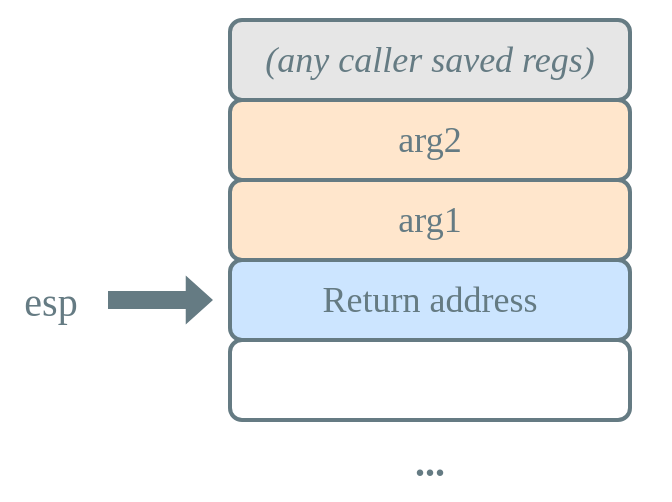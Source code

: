 <mxfile version="13.2.2" type="device"><diagram id="DsYhUr4cd_G1YVojlsjP" name="Page-1"><mxGraphModel dx="606" dy="403" grid="1" gridSize="10" guides="1" tooltips="1" connect="1" arrows="1" fold="1" page="1" pageScale="1" pageWidth="400" pageHeight="400" math="0" shadow="0" extFonts="Ubuntu^https://fonts.googleapis.com/css?family=Ubuntu|Inconsolata^https://fonts.googleapis.com/css?family=Inconsolata"><root><mxCell id="0"/><mxCell id="1" parent="0"/><mxCell id="KUwIl-3dGv1-ESxA62kN-12" value="" style="rounded=0;whiteSpace=wrap;html=1;strokeColor=none;strokeWidth=2;fillColor=none;" parent="1" vertex="1"><mxGeometry x="30" y="30" width="330" height="250" as="geometry"/></mxCell><mxCell id="KUwIl-3dGv1-ESxA62kN-1" value="&lt;i&gt;(any caller saved regs)&lt;/i&gt;" style="rounded=1;whiteSpace=wrap;html=1;fillColor=#E6E6E6;strokeColor=#657B83;strokeWidth=2;fontFamily=Ubuntu;fontSize=18;fontColor=#657B83;" parent="1" vertex="1"><mxGeometry x="140" y="40" width="200" height="40" as="geometry"/></mxCell><mxCell id="KUwIl-3dGv1-ESxA62kN-3" value="arg2" style="rounded=1;whiteSpace=wrap;html=1;fillColor=#FFE6CC;strokeColor=#657B83;strokeWidth=2;fontFamily=Ubuntu;fontSize=18;fontColor=#657B83;" parent="1" vertex="1"><mxGeometry x="140" y="80" width="200" height="40" as="geometry"/></mxCell><mxCell id="KUwIl-3dGv1-ESxA62kN-4" value="&lt;span&gt;Return address&lt;/span&gt;" style="rounded=1;whiteSpace=wrap;html=1;fillColor=#CCE5FF;strokeColor=#657B83;strokeWidth=2;fontFamily=Ubuntu;fontSize=18;fontColor=#657B83;" parent="1" vertex="1"><mxGeometry x="140" y="160" width="200" height="40" as="geometry"/></mxCell><mxCell id="KUwIl-3dGv1-ESxA62kN-6" value="" style="rounded=1;whiteSpace=wrap;html=1;fillColor=none;strokeColor=#657B83;strokeWidth=2;fontFamily=Ubuntu;fontSize=18;fontColor=#657B83;" parent="1" vertex="1"><mxGeometry x="140" y="200" width="200" height="40" as="geometry"/></mxCell><mxCell id="KUwIl-3dGv1-ESxA62kN-10" value="&lt;font face=&quot;Ubuntu&quot; size=&quot;1&quot; color=&quot;#657b83&quot;&gt;&lt;b style=&quot;font-size: 20px&quot;&gt;...&lt;/b&gt;&lt;/font&gt;" style="rounded=1;whiteSpace=wrap;html=1;fillColor=none;strokeColor=none;strokeWidth=2;" parent="1" vertex="1"><mxGeometry x="140" y="240" width="200" height="40" as="geometry"/></mxCell><mxCell id="jPDzONCuERq7x91xiSAC-1" value="" style="html=1;shadow=0;dashed=0;align=center;verticalAlign=middle;shape=mxgraph.arrows2.arrow;dy=0.65;dx=11.13;notch=0;strokeColor=#657B83;fillColor=#657B83;strokeWidth=2;" parent="1" vertex="1"><mxGeometry x="80" y="170" width="50" height="20" as="geometry"/></mxCell><mxCell id="jPDzONCuERq7x91xiSAC-2" value="&lt;font color=&quot;#657b83&quot; face=&quot;Ubuntu&quot;&gt;&lt;span style=&quot;font-size: 20px&quot;&gt;esp&lt;/span&gt;&lt;/font&gt;" style="text;html=1;align=center;verticalAlign=middle;resizable=0;points=[];autosize=1;" parent="1" vertex="1"><mxGeometry x="25" y="170" width="50" height="20" as="geometry"/></mxCell><mxCell id="bcPn0ZShrCrvhR21l00W-1" value="arg1" style="rounded=1;whiteSpace=wrap;html=1;fillColor=#FFE6CC;strokeColor=#657B83;strokeWidth=2;fontFamily=Ubuntu;fontSize=18;fontColor=#657B83;" parent="1" vertex="1"><mxGeometry x="140" y="120" width="200" height="40" as="geometry"/></mxCell></root></mxGraphModel></diagram></mxfile>